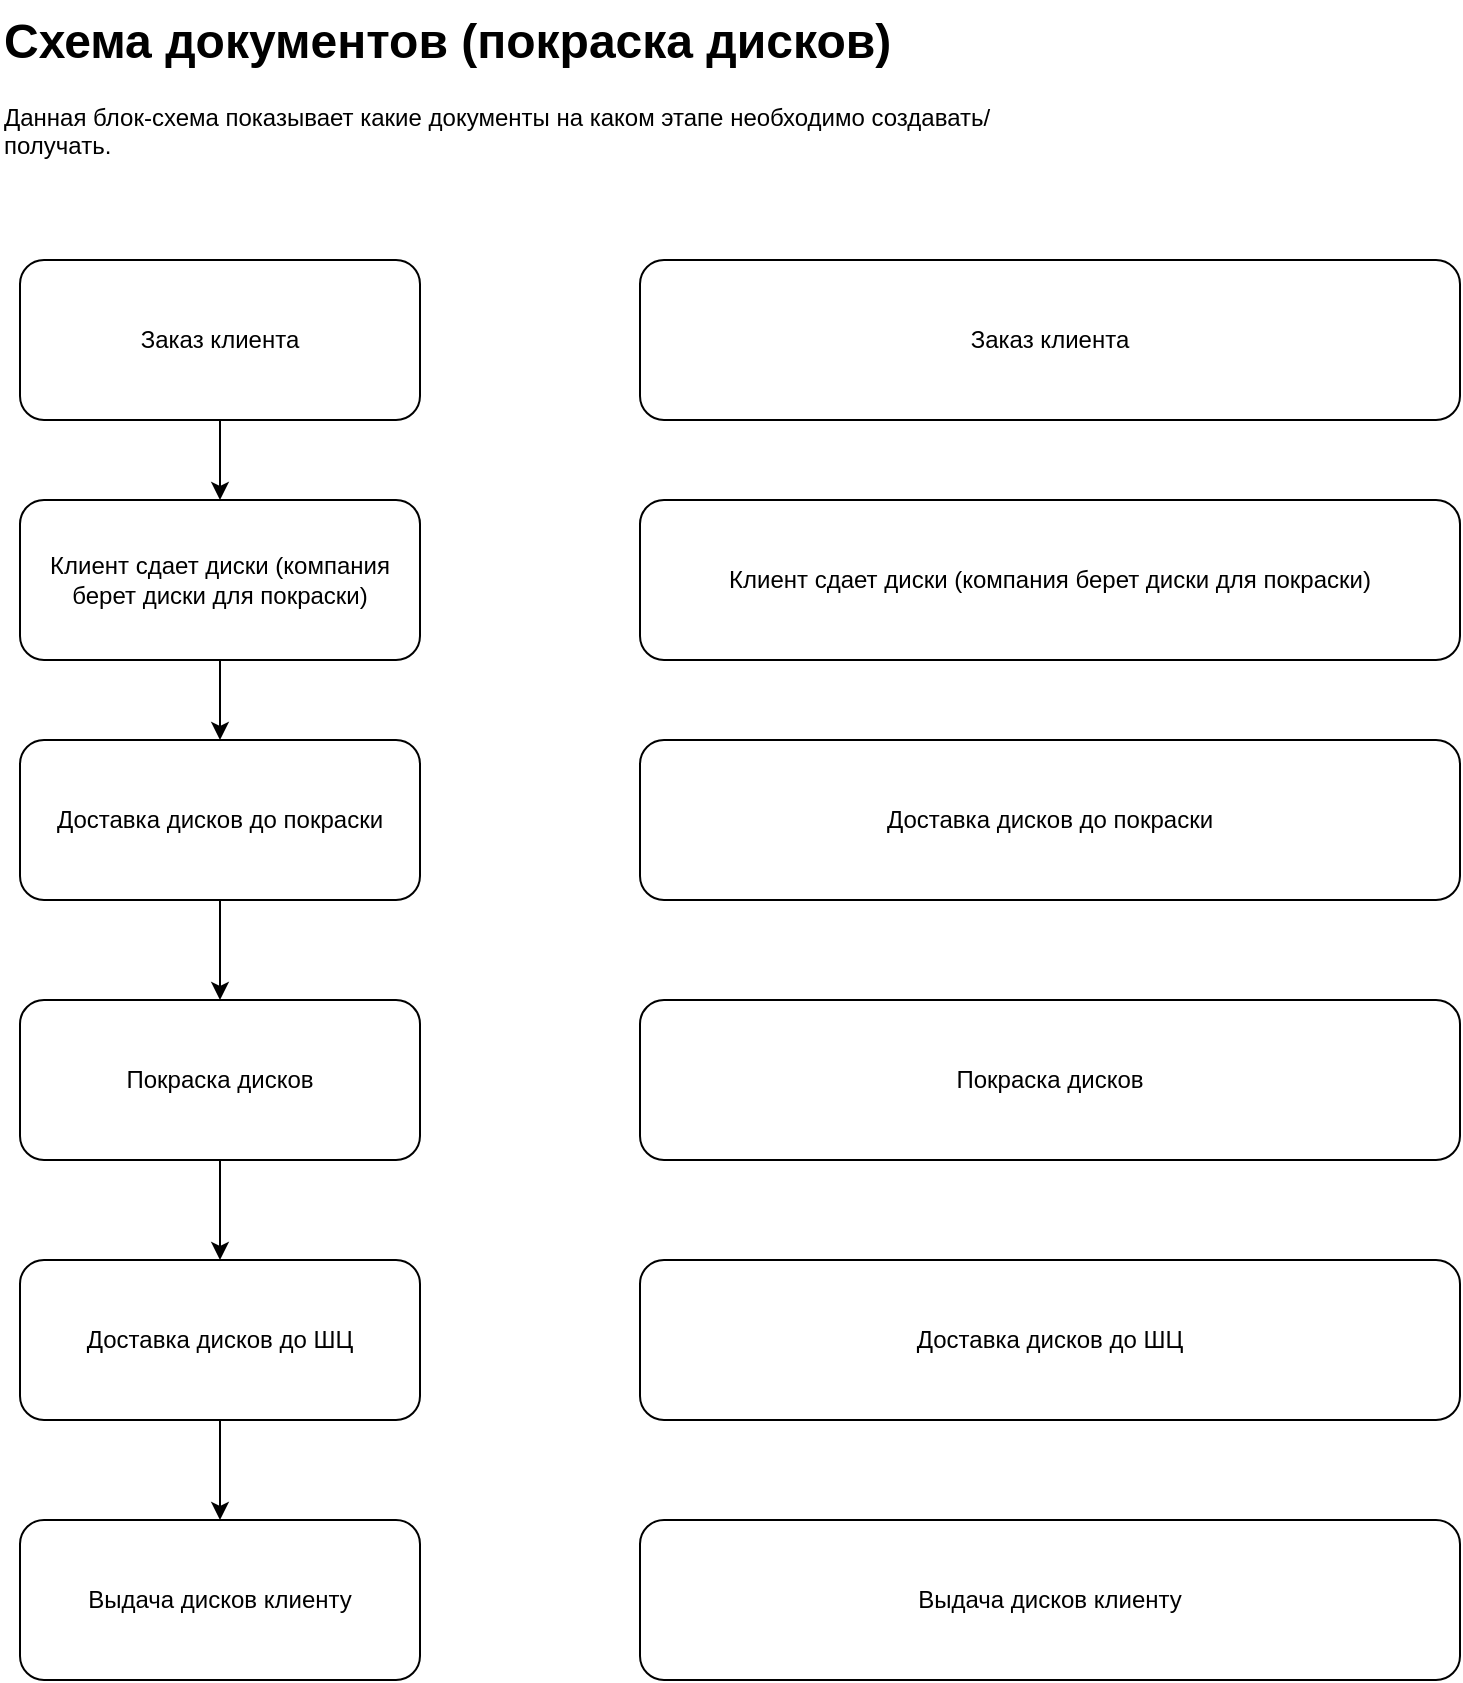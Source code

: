 <mxfile version="24.8.4">
  <diagram name="Page-1" id="uKkZgEGP30LBr_39MSwS">
    <mxGraphModel dx="2143" dy="1640" grid="1" gridSize="10" guides="1" tooltips="1" connect="1" arrows="1" fold="1" page="1" pageScale="1" pageWidth="827" pageHeight="1169" math="0" shadow="0">
      <root>
        <mxCell id="0" />
        <mxCell id="1" parent="0" />
        <mxCell id="SI2vmK9ZlvfOi17jyT_v-1" value="&lt;h1 style=&quot;margin-top: 0px;&quot;&gt;Схема документов (покраска дисков)&lt;/h1&gt;&lt;p&gt;Данная блок-схема показывает какие документы на каком этапе необходимо создавать/получать.&lt;/p&gt;" style="text;html=1;whiteSpace=wrap;overflow=hidden;rounded=0;" parent="1" vertex="1">
          <mxGeometry x="30" y="30" width="500" height="90" as="geometry" />
        </mxCell>
        <mxCell id="ca0fCaTmjlNiCSsV8HPN-5" value="" style="edgeStyle=orthogonalEdgeStyle;rounded=0;orthogonalLoop=1;jettySize=auto;html=1;" edge="1" parent="1" source="SI2vmK9ZlvfOi17jyT_v-2" target="SI2vmK9ZlvfOi17jyT_v-5">
          <mxGeometry relative="1" as="geometry" />
        </mxCell>
        <mxCell id="SI2vmK9ZlvfOi17jyT_v-2" value="Заказ клиента" style="rounded=1;whiteSpace=wrap;html=1;" parent="1" vertex="1">
          <mxGeometry x="40" y="160" width="200" height="80" as="geometry" />
        </mxCell>
        <mxCell id="ca0fCaTmjlNiCSsV8HPN-6" value="" style="edgeStyle=orthogonalEdgeStyle;rounded=0;orthogonalLoop=1;jettySize=auto;html=1;" edge="1" parent="1" source="SI2vmK9ZlvfOi17jyT_v-5" target="ca0fCaTmjlNiCSsV8HPN-1">
          <mxGeometry relative="1" as="geometry" />
        </mxCell>
        <mxCell id="SI2vmK9ZlvfOi17jyT_v-5" value="Клиент сдает диски (компания берет диски для покраски)" style="rounded=1;whiteSpace=wrap;html=1;" parent="1" vertex="1">
          <mxGeometry x="40" y="280" width="200" height="80" as="geometry" />
        </mxCell>
        <mxCell id="ca0fCaTmjlNiCSsV8HPN-7" value="" style="edgeStyle=orthogonalEdgeStyle;rounded=0;orthogonalLoop=1;jettySize=auto;html=1;" edge="1" parent="1" source="ca0fCaTmjlNiCSsV8HPN-1" target="ca0fCaTmjlNiCSsV8HPN-2">
          <mxGeometry relative="1" as="geometry" />
        </mxCell>
        <mxCell id="ca0fCaTmjlNiCSsV8HPN-1" value="Доставка дисков до покраски" style="rounded=1;whiteSpace=wrap;html=1;" vertex="1" parent="1">
          <mxGeometry x="40" y="400" width="200" height="80" as="geometry" />
        </mxCell>
        <mxCell id="ca0fCaTmjlNiCSsV8HPN-8" value="" style="edgeStyle=orthogonalEdgeStyle;rounded=0;orthogonalLoop=1;jettySize=auto;html=1;" edge="1" parent="1" source="ca0fCaTmjlNiCSsV8HPN-2" target="ca0fCaTmjlNiCSsV8HPN-3">
          <mxGeometry relative="1" as="geometry" />
        </mxCell>
        <mxCell id="ca0fCaTmjlNiCSsV8HPN-2" value="Покраска дисков" style="rounded=1;whiteSpace=wrap;html=1;" vertex="1" parent="1">
          <mxGeometry x="40" y="530" width="200" height="80" as="geometry" />
        </mxCell>
        <mxCell id="ca0fCaTmjlNiCSsV8HPN-9" value="" style="edgeStyle=orthogonalEdgeStyle;rounded=0;orthogonalLoop=1;jettySize=auto;html=1;" edge="1" parent="1" source="ca0fCaTmjlNiCSsV8HPN-3" target="ca0fCaTmjlNiCSsV8HPN-4">
          <mxGeometry relative="1" as="geometry" />
        </mxCell>
        <mxCell id="ca0fCaTmjlNiCSsV8HPN-3" value="Доставка дисков до ШЦ" style="rounded=1;whiteSpace=wrap;html=1;" vertex="1" parent="1">
          <mxGeometry x="40" y="660" width="200" height="80" as="geometry" />
        </mxCell>
        <mxCell id="ca0fCaTmjlNiCSsV8HPN-4" value="Выдача дисков клиенту" style="rounded=1;whiteSpace=wrap;html=1;" vertex="1" parent="1">
          <mxGeometry x="40" y="790" width="200" height="80" as="geometry" />
        </mxCell>
        <mxCell id="ca0fCaTmjlNiCSsV8HPN-11" value="Заказ клиента" style="rounded=1;whiteSpace=wrap;html=1;" vertex="1" parent="1">
          <mxGeometry x="350" y="160" width="410" height="80" as="geometry" />
        </mxCell>
        <mxCell id="ca0fCaTmjlNiCSsV8HPN-13" value="Клиент сдает диски (компания берет диски для покраски)" style="rounded=1;whiteSpace=wrap;html=1;" vertex="1" parent="1">
          <mxGeometry x="350" y="280" width="410" height="80" as="geometry" />
        </mxCell>
        <mxCell id="ca0fCaTmjlNiCSsV8HPN-15" value="Доставка дисков до покраски" style="rounded=1;whiteSpace=wrap;html=1;" vertex="1" parent="1">
          <mxGeometry x="350" y="400" width="410" height="80" as="geometry" />
        </mxCell>
        <mxCell id="ca0fCaTmjlNiCSsV8HPN-17" value="Покраска дисков" style="rounded=1;whiteSpace=wrap;html=1;" vertex="1" parent="1">
          <mxGeometry x="350" y="530" width="410" height="80" as="geometry" />
        </mxCell>
        <mxCell id="ca0fCaTmjlNiCSsV8HPN-19" value="Доставка дисков до ШЦ" style="rounded=1;whiteSpace=wrap;html=1;" vertex="1" parent="1">
          <mxGeometry x="350" y="660" width="410" height="80" as="geometry" />
        </mxCell>
        <mxCell id="ca0fCaTmjlNiCSsV8HPN-20" value="Выдача дисков клиенту" style="rounded=1;whiteSpace=wrap;html=1;" vertex="1" parent="1">
          <mxGeometry x="350" y="790" width="410" height="80" as="geometry" />
        </mxCell>
      </root>
    </mxGraphModel>
  </diagram>
</mxfile>
